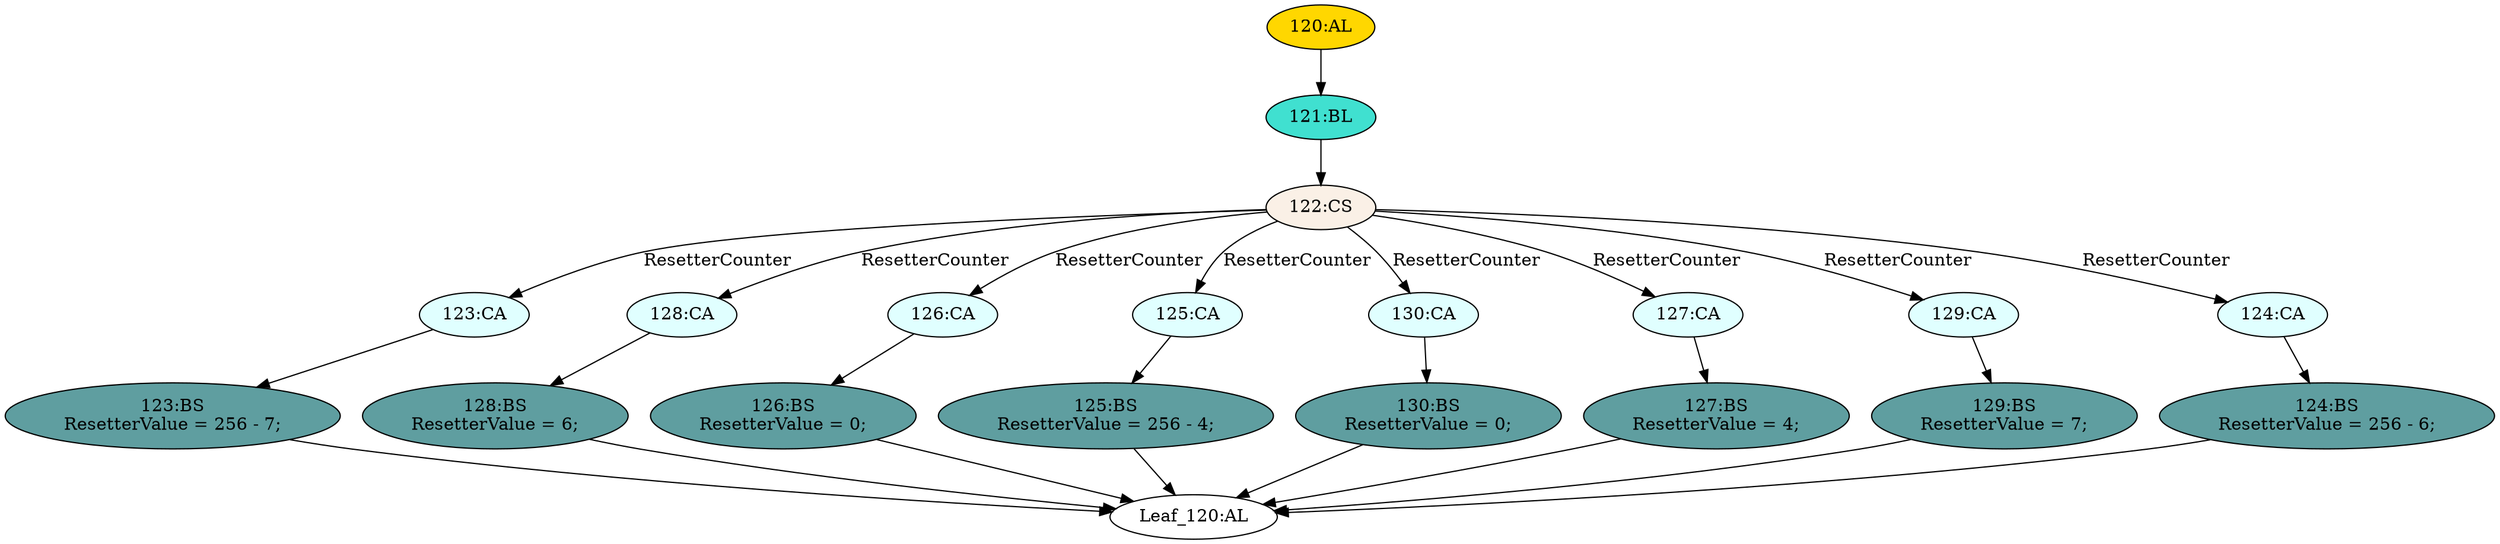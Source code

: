 strict digraph "" {
	node [label="\N"];
	"123:CA"	 [ast="<pyverilog.vparser.ast.Case object at 0x7f12a5f29f10>",
		fillcolor=lightcyan,
		label="123:CA",
		statements="[]",
		style=filled,
		typ=Case];
	"123:BS"	 [ast="<pyverilog.vparser.ast.BlockingSubstitution object at 0x7f12a5f29c10>",
		fillcolor=cadetblue,
		label="123:BS
ResetterValue = 256 - 7;",
		statements="[<pyverilog.vparser.ast.BlockingSubstitution object at 0x7f12a5f29c10>]",
		style=filled,
		typ=BlockingSubstitution];
	"123:CA" -> "123:BS"	 [cond="[]",
		lineno=None];
	"128:CA"	 [ast="<pyverilog.vparser.ast.Case object at 0x7f12a5f32090>",
		fillcolor=lightcyan,
		label="128:CA",
		statements="[]",
		style=filled,
		typ=Case];
	"128:BS"	 [ast="<pyverilog.vparser.ast.BlockingSubstitution object at 0x7f12a5f32050>",
		fillcolor=cadetblue,
		label="128:BS
ResetterValue = 6;",
		statements="[<pyverilog.vparser.ast.BlockingSubstitution object at 0x7f12a5f32050>]",
		style=filled,
		typ=BlockingSubstitution];
	"128:CA" -> "128:BS"	 [cond="[]",
		lineno=None];
	"126:CA"	 [ast="<pyverilog.vparser.ast.Case object at 0x7f12a5f297d0>",
		fillcolor=lightcyan,
		label="126:CA",
		statements="[]",
		style=filled,
		typ=Case];
	"126:BS"	 [ast="<pyverilog.vparser.ast.BlockingSubstitution object at 0x7f12a5f29150>",
		fillcolor=cadetblue,
		label="126:BS
ResetterValue = 0;",
		statements="[<pyverilog.vparser.ast.BlockingSubstitution object at 0x7f12a5f29150>]",
		style=filled,
		typ=BlockingSubstitution];
	"126:CA" -> "126:BS"	 [cond="[]",
		lineno=None];
	"127:BS"	 [ast="<pyverilog.vparser.ast.BlockingSubstitution object at 0x7f12a5f292d0>",
		fillcolor=cadetblue,
		label="127:BS
ResetterValue = 4;",
		statements="[<pyverilog.vparser.ast.BlockingSubstitution object at 0x7f12a5f292d0>]",
		style=filled,
		typ=BlockingSubstitution];
	"Leaf_120:AL"	 [def_var="['ResetterValue']",
		label="Leaf_120:AL"];
	"127:BS" -> "Leaf_120:AL"	 [cond="[]",
		lineno=None];
	"125:CA"	 [ast="<pyverilog.vparser.ast.Case object at 0x7f12a5f29510>",
		fillcolor=lightcyan,
		label="125:CA",
		statements="[]",
		style=filled,
		typ=Case];
	"125:BS"	 [ast="<pyverilog.vparser.ast.BlockingSubstitution object at 0x7f12a5f29190>",
		fillcolor=cadetblue,
		label="125:BS
ResetterValue = 256 - 4;",
		statements="[<pyverilog.vparser.ast.BlockingSubstitution object at 0x7f12a5f29190>]",
		style=filled,
		typ=BlockingSubstitution];
	"125:CA" -> "125:BS"	 [cond="[]",
		lineno=None];
	"130:BS"	 [ast="<pyverilog.vparser.ast.BlockingSubstitution object at 0x7f12a5f32410>",
		fillcolor=cadetblue,
		label="130:BS
ResetterValue = 0;",
		statements="[<pyverilog.vparser.ast.BlockingSubstitution object at 0x7f12a5f32410>]",
		style=filled,
		typ=BlockingSubstitution];
	"130:BS" -> "Leaf_120:AL"	 [cond="[]",
		lineno=None];
	"124:BS"	 [ast="<pyverilog.vparser.ast.BlockingSubstitution object at 0x7f12a5f298d0>",
		fillcolor=cadetblue,
		label="124:BS
ResetterValue = 256 - 6;",
		statements="[<pyverilog.vparser.ast.BlockingSubstitution object at 0x7f12a5f298d0>]",
		style=filled,
		typ=BlockingSubstitution];
	"124:BS" -> "Leaf_120:AL"	 [cond="[]",
		lineno=None];
	"125:BS" -> "Leaf_120:AL"	 [cond="[]",
		lineno=None];
	"120:AL"	 [ast="<pyverilog.vparser.ast.Always object at 0x7f12a5f29090>",
		clk_sens=False,
		fillcolor=gold,
		label="120:AL",
		sens="[]",
		statements="[]",
		style=filled,
		typ=Always,
		use_var="['ResetterCounter']"];
	"121:BL"	 [ast="<pyverilog.vparser.ast.Block object at 0x7f12a61c6250>",
		fillcolor=turquoise,
		label="121:BL",
		statements="[]",
		style=filled,
		typ=Block];
	"120:AL" -> "121:BL"	 [cond="[]",
		lineno=None];
	"129:BS"	 [ast="<pyverilog.vparser.ast.BlockingSubstitution object at 0x7f12a61c6710>",
		fillcolor=cadetblue,
		label="129:BS
ResetterValue = 7;",
		statements="[<pyverilog.vparser.ast.BlockingSubstitution object at 0x7f12a61c6710>]",
		style=filled,
		typ=BlockingSubstitution];
	"129:BS" -> "Leaf_120:AL"	 [cond="[]",
		lineno=None];
	"130:CA"	 [ast="<pyverilog.vparser.ast.Case object at 0x7f12a5f32690>",
		fillcolor=lightcyan,
		label="130:CA",
		statements="[]",
		style=filled,
		typ=Case];
	"130:CA" -> "130:BS"	 [cond="[]",
		lineno=None];
	"126:BS" -> "Leaf_120:AL"	 [cond="[]",
		lineno=None];
	"122:CS"	 [ast="<pyverilog.vparser.ast.CaseStatement object at 0x7f12a61c6e50>",
		fillcolor=linen,
		label="122:CS",
		statements="[]",
		style=filled,
		typ=CaseStatement];
	"122:CS" -> "123:CA"	 [cond="['ResetterCounter']",
		label=ResetterCounter,
		lineno=122];
	"122:CS" -> "128:CA"	 [cond="['ResetterCounter']",
		label=ResetterCounter,
		lineno=122];
	"122:CS" -> "126:CA"	 [cond="['ResetterCounter']",
		label=ResetterCounter,
		lineno=122];
	"122:CS" -> "125:CA"	 [cond="['ResetterCounter']",
		label=ResetterCounter,
		lineno=122];
	"122:CS" -> "130:CA"	 [cond="['ResetterCounter']",
		label=ResetterCounter,
		lineno=122];
	"127:CA"	 [ast="<pyverilog.vparser.ast.Case object at 0x7f12a61c6cd0>",
		fillcolor=lightcyan,
		label="127:CA",
		statements="[]",
		style=filled,
		typ=Case];
	"122:CS" -> "127:CA"	 [cond="['ResetterCounter']",
		label=ResetterCounter,
		lineno=122];
	"129:CA"	 [ast="<pyverilog.vparser.ast.Case object at 0x7f12a61c6ad0>",
		fillcolor=lightcyan,
		label="129:CA",
		statements="[]",
		style=filled,
		typ=Case];
	"122:CS" -> "129:CA"	 [cond="['ResetterCounter']",
		label=ResetterCounter,
		lineno=122];
	"124:CA"	 [ast="<pyverilog.vparser.ast.Case object at 0x7f12a5f29050>",
		fillcolor=lightcyan,
		label="124:CA",
		statements="[]",
		style=filled,
		typ=Case];
	"122:CS" -> "124:CA"	 [cond="['ResetterCounter']",
		label=ResetterCounter,
		lineno=122];
	"127:CA" -> "127:BS"	 [cond="[]",
		lineno=None];
	"121:BL" -> "122:CS"	 [cond="[]",
		lineno=None];
	"123:BS" -> "Leaf_120:AL"	 [cond="[]",
		lineno=None];
	"129:CA" -> "129:BS"	 [cond="[]",
		lineno=None];
	"128:BS" -> "Leaf_120:AL"	 [cond="[]",
		lineno=None];
	"124:CA" -> "124:BS"	 [cond="[]",
		lineno=None];
}
